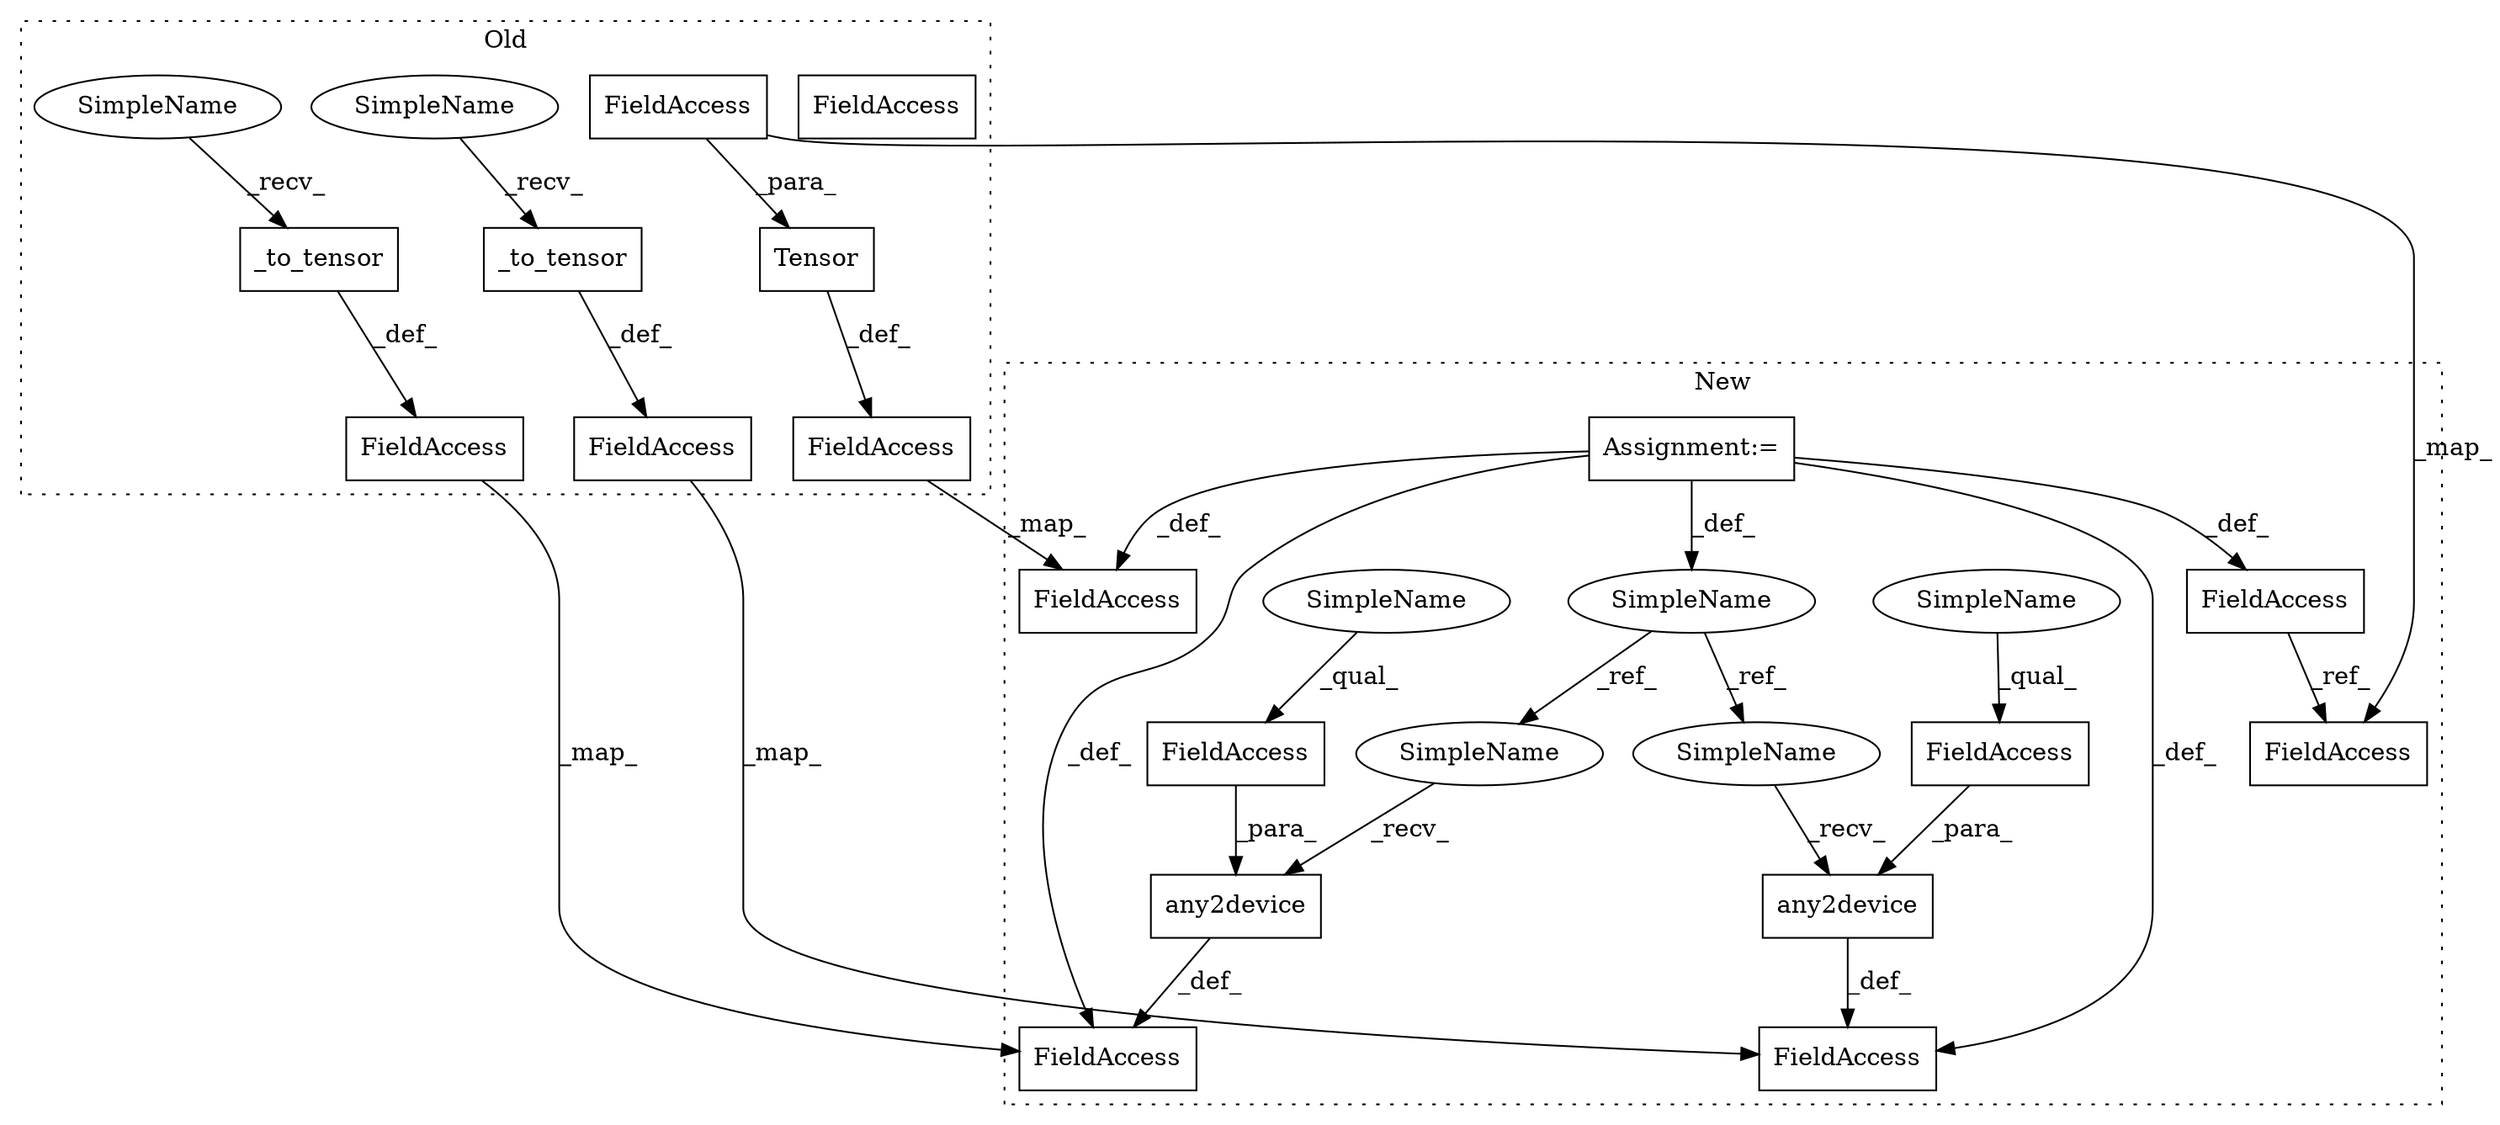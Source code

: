 digraph G {
subgraph cluster0 {
1 [label="Tensor" a="32" s="2376,2395" l="7,1" shape="box"];
9 [label="_to_tensor" a="32" s="2850,2862" l="11,1" shape="box"];
10 [label="FieldAccess" a="22" s="2838" l="6" shape="box"];
12 [label="_to_tensor" a="32" s="3159,3173" l="11,1" shape="box"];
13 [label="FieldAccess" a="22" s="3145" l="8" shape="box"];
16 [label="FieldAccess" a="22" s="2357" l="12" shape="box"];
18 [label="FieldAccess" a="22" s="2383" l="12" shape="box"];
21 [label="SimpleName" a="42" s="2845" l="4" shape="ellipse"];
22 [label="SimpleName" a="42" s="3154" l="4" shape="ellipse"];
25 [label="FieldAccess" a="22" s="2383" l="12" shape="box"];
label = "Old";
style="dotted";
}
subgraph cluster1 {
2 [label="any2device" a="32" s="2693,2718" l="11,1" shape="box"];
3 [label="FieldAccess" a="22" s="2706" l="12" shape="box"];
4 [label="SimpleName" a="42" s="670" l="5" shape="ellipse"];
5 [label="any2device" a="32" s="3016,3043" l="11,1" shape="box"];
6 [label="FieldAccess" a="22" s="3031" l="12" shape="box"];
7 [label="Assignment:=" a="7" s="670" l="5" shape="box"];
8 [label="FieldAccess" a="22" s="2102" l="12" shape="box"];
11 [label="FieldAccess" a="22" s="2680" l="6" shape="box"];
14 [label="FieldAccess" a="22" s="3001" l="8" shape="box"];
15 [label="FieldAccess" a="22" s="2199" l="12" shape="box"];
17 [label="FieldAccess" a="22" s="2229" l="12" shape="box"];
19 [label="SimpleName" a="42" s="2687" l="5" shape="ellipse"];
20 [label="SimpleName" a="42" s="3010" l="5" shape="ellipse"];
23 [label="SimpleName" a="42" s="2706" l="4" shape="ellipse"];
24 [label="SimpleName" a="42" s="3031" l="4" shape="ellipse"];
label = "New";
style="dotted";
}
1 -> 16 [label="_def_"];
2 -> 11 [label="_def_"];
3 -> 2 [label="_para_"];
4 -> 20 [label="_ref_"];
4 -> 19 [label="_ref_"];
5 -> 14 [label="_def_"];
6 -> 5 [label="_para_"];
7 -> 11 [label="_def_"];
7 -> 4 [label="_def_"];
7 -> 15 [label="_def_"];
7 -> 8 [label="_def_"];
7 -> 14 [label="_def_"];
8 -> 17 [label="_ref_"];
9 -> 10 [label="_def_"];
10 -> 11 [label="_map_"];
12 -> 13 [label="_def_"];
13 -> 14 [label="_map_"];
16 -> 15 [label="_map_"];
19 -> 2 [label="_recv_"];
20 -> 5 [label="_recv_"];
21 -> 9 [label="_recv_"];
22 -> 12 [label="_recv_"];
23 -> 3 [label="_qual_"];
24 -> 6 [label="_qual_"];
25 -> 17 [label="_map_"];
25 -> 1 [label="_para_"];
}